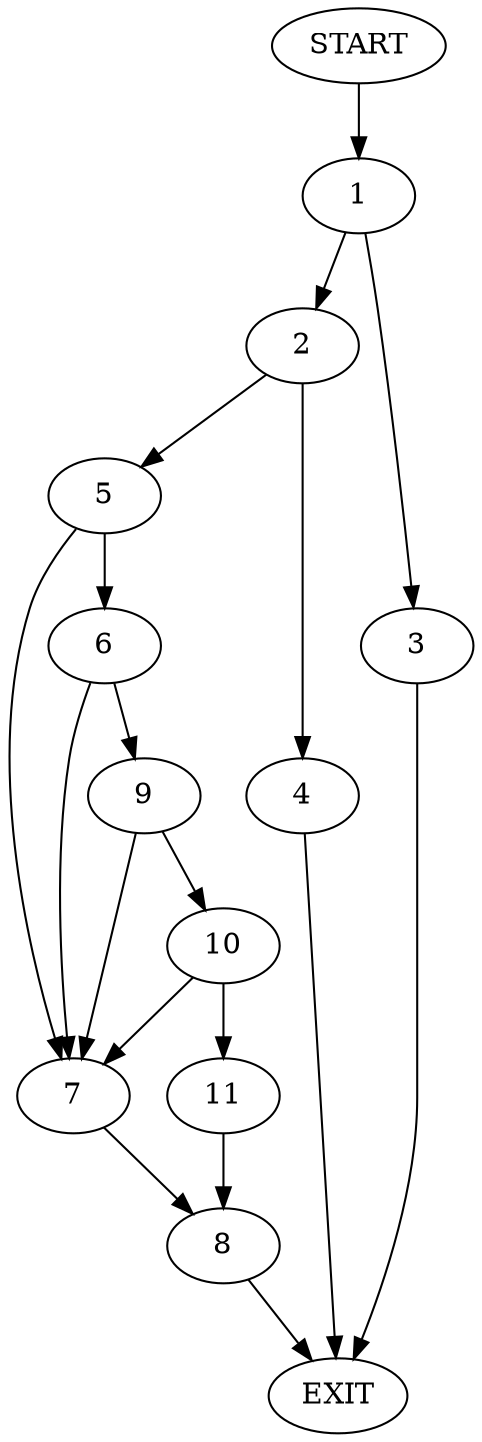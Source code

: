 digraph {
0 [label="START"]
12 [label="EXIT"]
0 -> 1
1 -> 2
1 -> 3
2 -> 4
2 -> 5
3 -> 12
4 -> 12
5 -> 6
5 -> 7
7 -> 8
6 -> 9
6 -> 7
9 -> 10
9 -> 7
10 -> 11
10 -> 7
11 -> 8
8 -> 12
}
